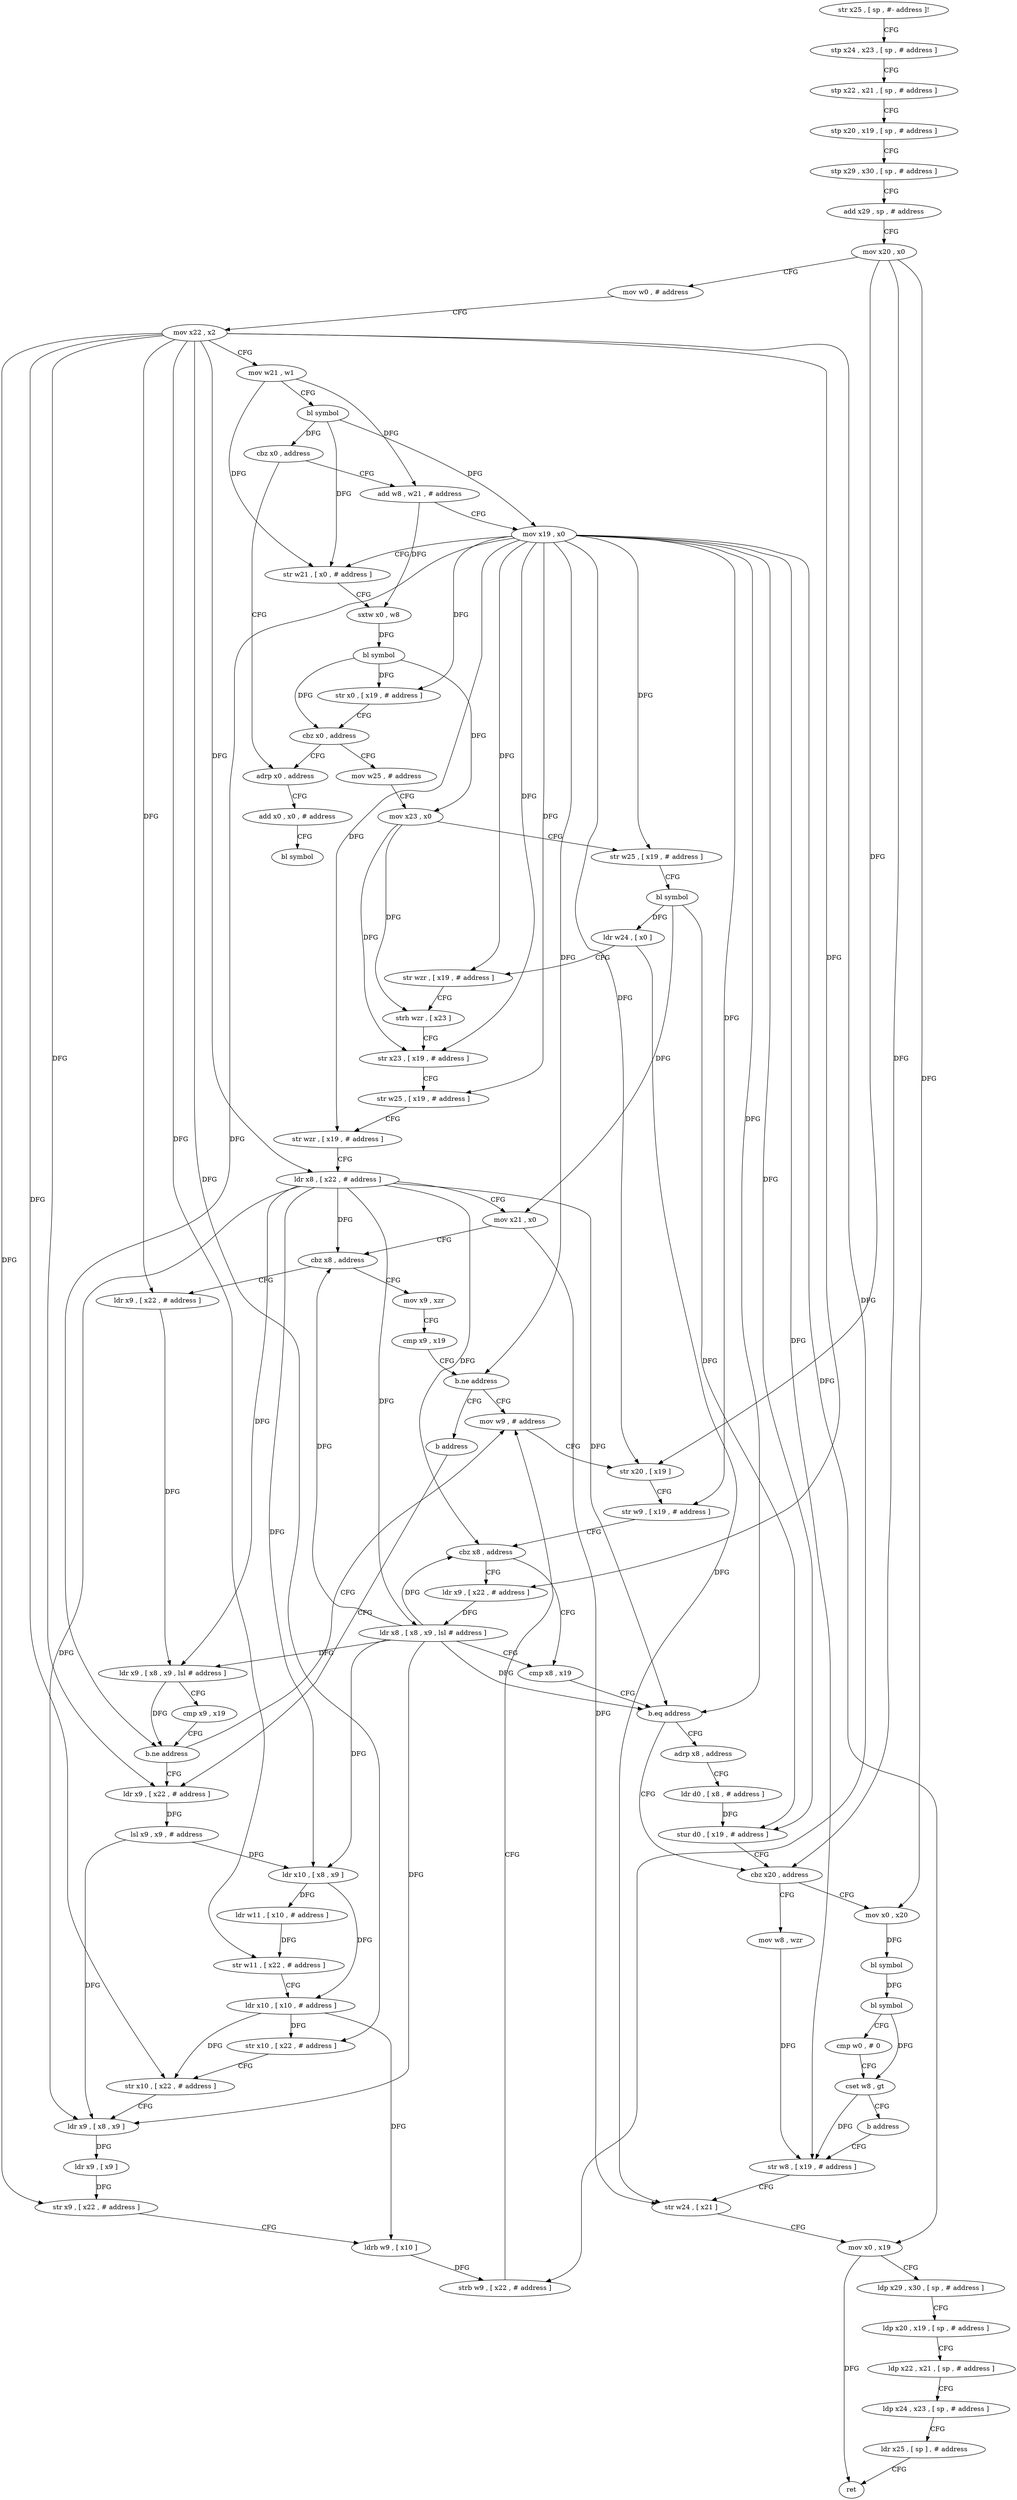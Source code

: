 digraph "func" {
"120884" [label = "str x25 , [ sp , #- address ]!" ]
"120888" [label = "stp x24 , x23 , [ sp , # address ]" ]
"120892" [label = "stp x22 , x21 , [ sp , # address ]" ]
"120896" [label = "stp x20 , x19 , [ sp , # address ]" ]
"120900" [label = "stp x29 , x30 , [ sp , # address ]" ]
"120904" [label = "add x29 , sp , # address" ]
"120908" [label = "mov x20 , x0" ]
"120912" [label = "mov w0 , # address" ]
"120916" [label = "mov x22 , x2" ]
"120920" [label = "mov w21 , w1" ]
"120924" [label = "bl symbol" ]
"120928" [label = "cbz x0 , address" ]
"121208" [label = "adrp x0 , address" ]
"120932" [label = "add w8 , w21 , # address" ]
"121212" [label = "add x0 , x0 , # address" ]
"121216" [label = "bl symbol" ]
"120936" [label = "mov x19 , x0" ]
"120940" [label = "str w21 , [ x0 , # address ]" ]
"120944" [label = "sxtw x0 , w8" ]
"120948" [label = "bl symbol" ]
"120952" [label = "str x0 , [ x19 , # address ]" ]
"120956" [label = "cbz x0 , address" ]
"120960" [label = "mov w25 , # address" ]
"120964" [label = "mov x23 , x0" ]
"120968" [label = "str w25 , [ x19 , # address ]" ]
"120972" [label = "bl symbol" ]
"120976" [label = "ldr w24 , [ x0 ]" ]
"120980" [label = "str wzr , [ x19 , # address ]" ]
"120984" [label = "strh wzr , [ x23 ]" ]
"120988" [label = "str x23 , [ x19 , # address ]" ]
"120992" [label = "str w25 , [ x19 , # address ]" ]
"120996" [label = "str wzr , [ x19 , # address ]" ]
"121000" [label = "ldr x8 , [ x22 , # address ]" ]
"121004" [label = "mov x21 , x0" ]
"121008" [label = "cbz x8 , address" ]
"121152" [label = "mov x9 , xzr" ]
"121012" [label = "ldr x9 , [ x22 , # address ]" ]
"121156" [label = "cmp x9 , x19" ]
"121160" [label = "b.ne address" ]
"121080" [label = "mov w9 , # address" ]
"121164" [label = "b address" ]
"121016" [label = "ldr x9 , [ x8 , x9 , lsl # address ]" ]
"121020" [label = "cmp x9 , x19" ]
"121024" [label = "b.ne address" ]
"121028" [label = "ldr x9 , [ x22 , # address ]" ]
"121084" [label = "str x20 , [ x19 ]" ]
"121088" [label = "str w9 , [ x19 , # address ]" ]
"121092" [label = "cbz x8 , address" ]
"121104" [label = "cmp x8 , x19" ]
"121096" [label = "ldr x9 , [ x22 , # address ]" ]
"121032" [label = "lsl x9 , x9 , # address" ]
"121036" [label = "ldr x10 , [ x8 , x9 ]" ]
"121040" [label = "ldr w11 , [ x10 , # address ]" ]
"121044" [label = "str w11 , [ x22 , # address ]" ]
"121048" [label = "ldr x10 , [ x10 , # address ]" ]
"121052" [label = "str x10 , [ x22 , # address ]" ]
"121056" [label = "str x10 , [ x22 , # address ]" ]
"121060" [label = "ldr x9 , [ x8 , x9 ]" ]
"121064" [label = "ldr x9 , [ x9 ]" ]
"121068" [label = "str x9 , [ x22 , # address ]" ]
"121072" [label = "ldrb w9 , [ x10 ]" ]
"121076" [label = "strb w9 , [ x22 , # address ]" ]
"121108" [label = "b.eq address" ]
"121124" [label = "cbz x20 , address" ]
"121112" [label = "adrp x8 , address" ]
"121100" [label = "ldr x8 , [ x8 , x9 , lsl # address ]" ]
"121168" [label = "mov w8 , wzr" ]
"121128" [label = "mov x0 , x20" ]
"121116" [label = "ldr d0 , [ x8 , # address ]" ]
"121120" [label = "stur d0 , [ x19 , # address ]" ]
"121172" [label = "str w8 , [ x19 , # address ]" ]
"121132" [label = "bl symbol" ]
"121136" [label = "bl symbol" ]
"121140" [label = "cmp w0 , # 0" ]
"121144" [label = "cset w8 , gt" ]
"121148" [label = "b address" ]
"121176" [label = "str w24 , [ x21 ]" ]
"121180" [label = "mov x0 , x19" ]
"121184" [label = "ldp x29 , x30 , [ sp , # address ]" ]
"121188" [label = "ldp x20 , x19 , [ sp , # address ]" ]
"121192" [label = "ldp x22 , x21 , [ sp , # address ]" ]
"121196" [label = "ldp x24 , x23 , [ sp , # address ]" ]
"121200" [label = "ldr x25 , [ sp ] , # address" ]
"121204" [label = "ret" ]
"120884" -> "120888" [ label = "CFG" ]
"120888" -> "120892" [ label = "CFG" ]
"120892" -> "120896" [ label = "CFG" ]
"120896" -> "120900" [ label = "CFG" ]
"120900" -> "120904" [ label = "CFG" ]
"120904" -> "120908" [ label = "CFG" ]
"120908" -> "120912" [ label = "CFG" ]
"120908" -> "121084" [ label = "DFG" ]
"120908" -> "121124" [ label = "DFG" ]
"120908" -> "121128" [ label = "DFG" ]
"120912" -> "120916" [ label = "CFG" ]
"120916" -> "120920" [ label = "CFG" ]
"120916" -> "121000" [ label = "DFG" ]
"120916" -> "121012" [ label = "DFG" ]
"120916" -> "121028" [ label = "DFG" ]
"120916" -> "121044" [ label = "DFG" ]
"120916" -> "121052" [ label = "DFG" ]
"120916" -> "121056" [ label = "DFG" ]
"120916" -> "121068" [ label = "DFG" ]
"120916" -> "121076" [ label = "DFG" ]
"120916" -> "121096" [ label = "DFG" ]
"120920" -> "120924" [ label = "CFG" ]
"120920" -> "120932" [ label = "DFG" ]
"120920" -> "120940" [ label = "DFG" ]
"120924" -> "120928" [ label = "DFG" ]
"120924" -> "120936" [ label = "DFG" ]
"120924" -> "120940" [ label = "DFG" ]
"120928" -> "121208" [ label = "CFG" ]
"120928" -> "120932" [ label = "CFG" ]
"121208" -> "121212" [ label = "CFG" ]
"120932" -> "120936" [ label = "CFG" ]
"120932" -> "120944" [ label = "DFG" ]
"121212" -> "121216" [ label = "CFG" ]
"120936" -> "120940" [ label = "CFG" ]
"120936" -> "120952" [ label = "DFG" ]
"120936" -> "120968" [ label = "DFG" ]
"120936" -> "120980" [ label = "DFG" ]
"120936" -> "120988" [ label = "DFG" ]
"120936" -> "120992" [ label = "DFG" ]
"120936" -> "120996" [ label = "DFG" ]
"120936" -> "121160" [ label = "DFG" ]
"120936" -> "121024" [ label = "DFG" ]
"120936" -> "121084" [ label = "DFG" ]
"120936" -> "121088" [ label = "DFG" ]
"120936" -> "121108" [ label = "DFG" ]
"120936" -> "121120" [ label = "DFG" ]
"120936" -> "121172" [ label = "DFG" ]
"120936" -> "121180" [ label = "DFG" ]
"120940" -> "120944" [ label = "CFG" ]
"120944" -> "120948" [ label = "DFG" ]
"120948" -> "120952" [ label = "DFG" ]
"120948" -> "120956" [ label = "DFG" ]
"120948" -> "120964" [ label = "DFG" ]
"120952" -> "120956" [ label = "CFG" ]
"120956" -> "121208" [ label = "CFG" ]
"120956" -> "120960" [ label = "CFG" ]
"120960" -> "120964" [ label = "CFG" ]
"120964" -> "120968" [ label = "CFG" ]
"120964" -> "120984" [ label = "DFG" ]
"120964" -> "120988" [ label = "DFG" ]
"120968" -> "120972" [ label = "CFG" ]
"120972" -> "120976" [ label = "DFG" ]
"120972" -> "121004" [ label = "DFG" ]
"120972" -> "121120" [ label = "DFG" ]
"120976" -> "120980" [ label = "CFG" ]
"120976" -> "121176" [ label = "DFG" ]
"120980" -> "120984" [ label = "CFG" ]
"120984" -> "120988" [ label = "CFG" ]
"120988" -> "120992" [ label = "CFG" ]
"120992" -> "120996" [ label = "CFG" ]
"120996" -> "121000" [ label = "CFG" ]
"121000" -> "121004" [ label = "CFG" ]
"121000" -> "121008" [ label = "DFG" ]
"121000" -> "121016" [ label = "DFG" ]
"121000" -> "121092" [ label = "DFG" ]
"121000" -> "121036" [ label = "DFG" ]
"121000" -> "121060" [ label = "DFG" ]
"121000" -> "121108" [ label = "DFG" ]
"121000" -> "121100" [ label = "DFG" ]
"121004" -> "121008" [ label = "CFG" ]
"121004" -> "121176" [ label = "DFG" ]
"121008" -> "121152" [ label = "CFG" ]
"121008" -> "121012" [ label = "CFG" ]
"121152" -> "121156" [ label = "CFG" ]
"121012" -> "121016" [ label = "DFG" ]
"121156" -> "121160" [ label = "CFG" ]
"121160" -> "121080" [ label = "CFG" ]
"121160" -> "121164" [ label = "CFG" ]
"121080" -> "121084" [ label = "CFG" ]
"121164" -> "121028" [ label = "CFG" ]
"121016" -> "121020" [ label = "CFG" ]
"121016" -> "121024" [ label = "DFG" ]
"121020" -> "121024" [ label = "CFG" ]
"121024" -> "121080" [ label = "CFG" ]
"121024" -> "121028" [ label = "CFG" ]
"121028" -> "121032" [ label = "DFG" ]
"121084" -> "121088" [ label = "CFG" ]
"121088" -> "121092" [ label = "CFG" ]
"121092" -> "121104" [ label = "CFG" ]
"121092" -> "121096" [ label = "CFG" ]
"121104" -> "121108" [ label = "CFG" ]
"121096" -> "121100" [ label = "DFG" ]
"121032" -> "121036" [ label = "DFG" ]
"121032" -> "121060" [ label = "DFG" ]
"121036" -> "121040" [ label = "DFG" ]
"121036" -> "121048" [ label = "DFG" ]
"121040" -> "121044" [ label = "DFG" ]
"121044" -> "121048" [ label = "CFG" ]
"121048" -> "121052" [ label = "DFG" ]
"121048" -> "121056" [ label = "DFG" ]
"121048" -> "121072" [ label = "DFG" ]
"121052" -> "121056" [ label = "CFG" ]
"121056" -> "121060" [ label = "CFG" ]
"121060" -> "121064" [ label = "DFG" ]
"121064" -> "121068" [ label = "DFG" ]
"121068" -> "121072" [ label = "CFG" ]
"121072" -> "121076" [ label = "DFG" ]
"121076" -> "121080" [ label = "CFG" ]
"121108" -> "121124" [ label = "CFG" ]
"121108" -> "121112" [ label = "CFG" ]
"121124" -> "121168" [ label = "CFG" ]
"121124" -> "121128" [ label = "CFG" ]
"121112" -> "121116" [ label = "CFG" ]
"121100" -> "121104" [ label = "CFG" ]
"121100" -> "121008" [ label = "DFG" ]
"121100" -> "121092" [ label = "DFG" ]
"121100" -> "121016" [ label = "DFG" ]
"121100" -> "121036" [ label = "DFG" ]
"121100" -> "121060" [ label = "DFG" ]
"121100" -> "121108" [ label = "DFG" ]
"121168" -> "121172" [ label = "DFG" ]
"121128" -> "121132" [ label = "DFG" ]
"121116" -> "121120" [ label = "DFG" ]
"121120" -> "121124" [ label = "CFG" ]
"121172" -> "121176" [ label = "CFG" ]
"121132" -> "121136" [ label = "DFG" ]
"121136" -> "121140" [ label = "CFG" ]
"121136" -> "121144" [ label = "DFG" ]
"121140" -> "121144" [ label = "CFG" ]
"121144" -> "121148" [ label = "CFG" ]
"121144" -> "121172" [ label = "DFG" ]
"121148" -> "121172" [ label = "CFG" ]
"121176" -> "121180" [ label = "CFG" ]
"121180" -> "121184" [ label = "CFG" ]
"121180" -> "121204" [ label = "DFG" ]
"121184" -> "121188" [ label = "CFG" ]
"121188" -> "121192" [ label = "CFG" ]
"121192" -> "121196" [ label = "CFG" ]
"121196" -> "121200" [ label = "CFG" ]
"121200" -> "121204" [ label = "CFG" ]
}
